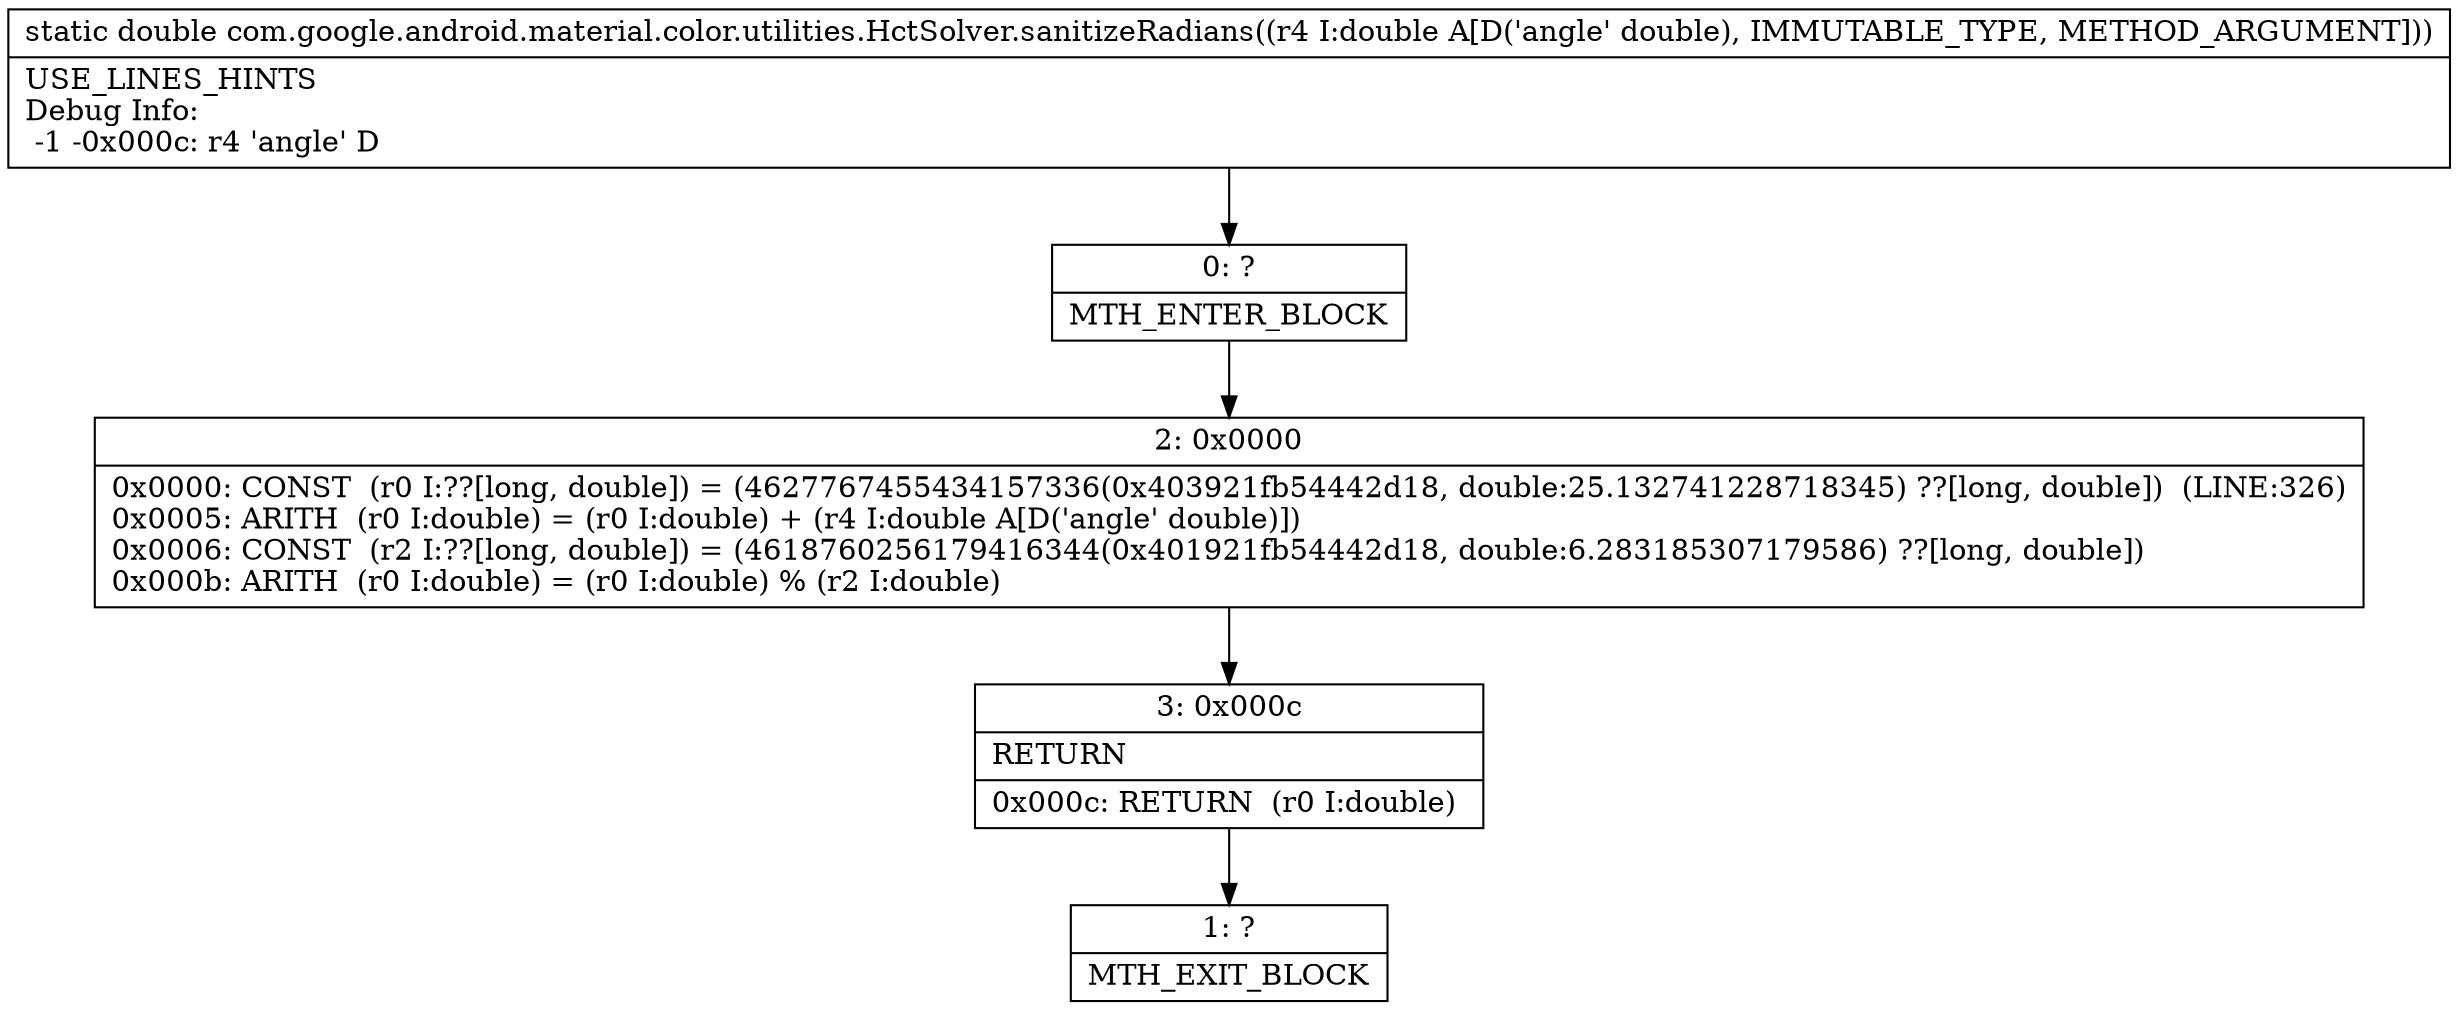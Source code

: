digraph "CFG forcom.google.android.material.color.utilities.HctSolver.sanitizeRadians(D)D" {
Node_0 [shape=record,label="{0\:\ ?|MTH_ENTER_BLOCK\l}"];
Node_2 [shape=record,label="{2\:\ 0x0000|0x0000: CONST  (r0 I:??[long, double]) = (4627767455434157336(0x403921fb54442d18, double:25.132741228718345) ??[long, double])  (LINE:326)\l0x0005: ARITH  (r0 I:double) = (r0 I:double) + (r4 I:double A[D('angle' double)]) \l0x0006: CONST  (r2 I:??[long, double]) = (4618760256179416344(0x401921fb54442d18, double:6.283185307179586) ??[long, double]) \l0x000b: ARITH  (r0 I:double) = (r0 I:double) % (r2 I:double) \l}"];
Node_3 [shape=record,label="{3\:\ 0x000c|RETURN\l|0x000c: RETURN  (r0 I:double) \l}"];
Node_1 [shape=record,label="{1\:\ ?|MTH_EXIT_BLOCK\l}"];
MethodNode[shape=record,label="{static double com.google.android.material.color.utilities.HctSolver.sanitizeRadians((r4 I:double A[D('angle' double), IMMUTABLE_TYPE, METHOD_ARGUMENT]))  | USE_LINES_HINTS\lDebug Info:\l  \-1 \-0x000c: r4 'angle' D\l}"];
MethodNode -> Node_0;Node_0 -> Node_2;
Node_2 -> Node_3;
Node_3 -> Node_1;
}

